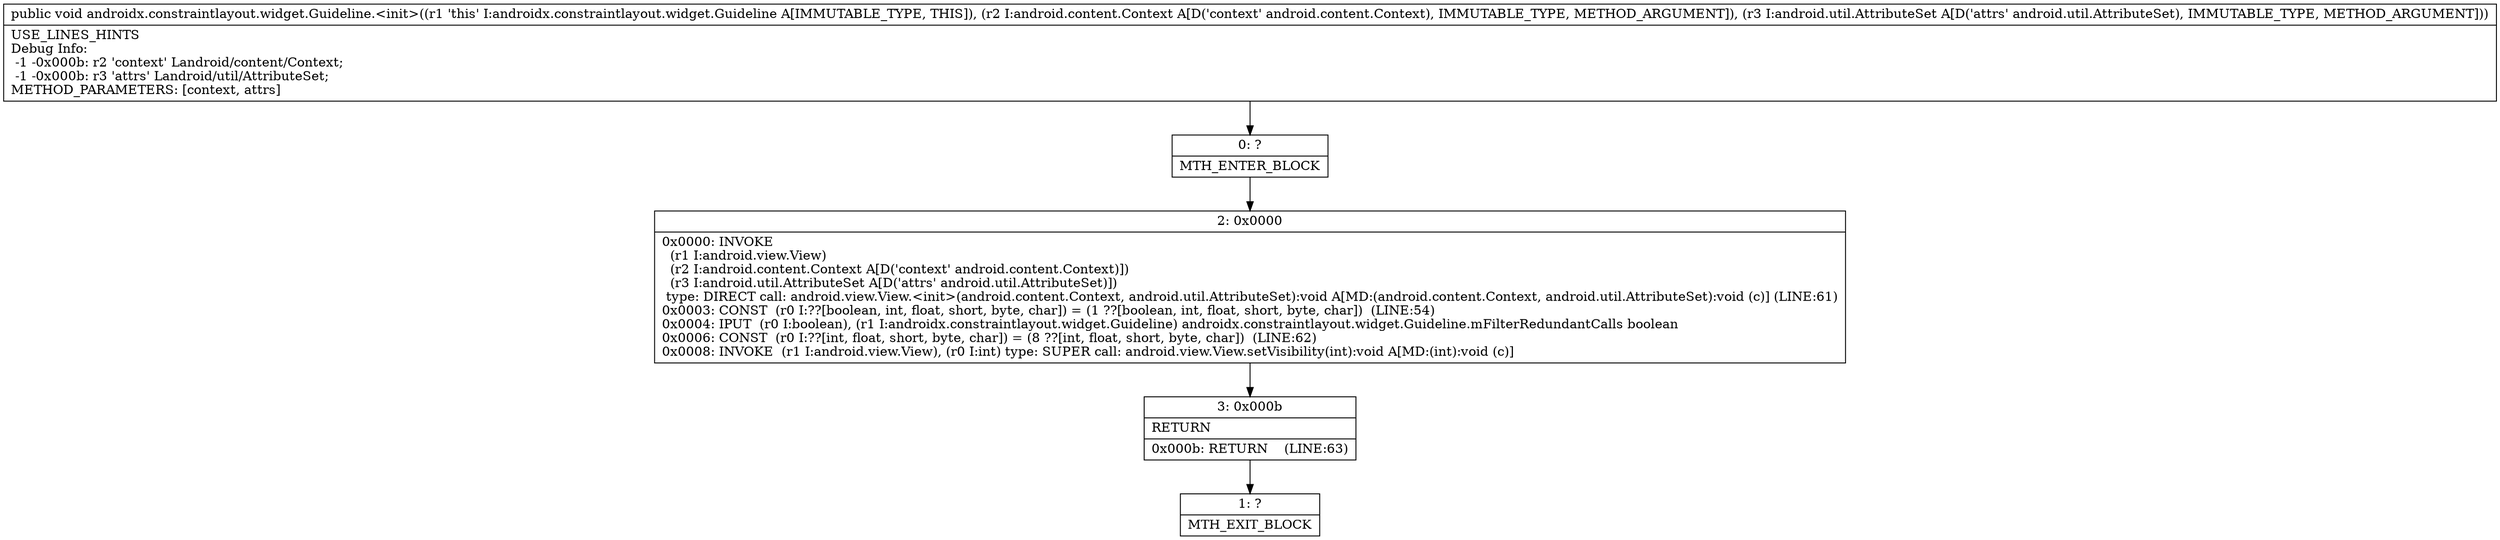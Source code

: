 digraph "CFG forandroidx.constraintlayout.widget.Guideline.\<init\>(Landroid\/content\/Context;Landroid\/util\/AttributeSet;)V" {
Node_0 [shape=record,label="{0\:\ ?|MTH_ENTER_BLOCK\l}"];
Node_2 [shape=record,label="{2\:\ 0x0000|0x0000: INVOKE  \l  (r1 I:android.view.View)\l  (r2 I:android.content.Context A[D('context' android.content.Context)])\l  (r3 I:android.util.AttributeSet A[D('attrs' android.util.AttributeSet)])\l type: DIRECT call: android.view.View.\<init\>(android.content.Context, android.util.AttributeSet):void A[MD:(android.content.Context, android.util.AttributeSet):void (c)] (LINE:61)\l0x0003: CONST  (r0 I:??[boolean, int, float, short, byte, char]) = (1 ??[boolean, int, float, short, byte, char])  (LINE:54)\l0x0004: IPUT  (r0 I:boolean), (r1 I:androidx.constraintlayout.widget.Guideline) androidx.constraintlayout.widget.Guideline.mFilterRedundantCalls boolean \l0x0006: CONST  (r0 I:??[int, float, short, byte, char]) = (8 ??[int, float, short, byte, char])  (LINE:62)\l0x0008: INVOKE  (r1 I:android.view.View), (r0 I:int) type: SUPER call: android.view.View.setVisibility(int):void A[MD:(int):void (c)]\l}"];
Node_3 [shape=record,label="{3\:\ 0x000b|RETURN\l|0x000b: RETURN    (LINE:63)\l}"];
Node_1 [shape=record,label="{1\:\ ?|MTH_EXIT_BLOCK\l}"];
MethodNode[shape=record,label="{public void androidx.constraintlayout.widget.Guideline.\<init\>((r1 'this' I:androidx.constraintlayout.widget.Guideline A[IMMUTABLE_TYPE, THIS]), (r2 I:android.content.Context A[D('context' android.content.Context), IMMUTABLE_TYPE, METHOD_ARGUMENT]), (r3 I:android.util.AttributeSet A[D('attrs' android.util.AttributeSet), IMMUTABLE_TYPE, METHOD_ARGUMENT]))  | USE_LINES_HINTS\lDebug Info:\l  \-1 \-0x000b: r2 'context' Landroid\/content\/Context;\l  \-1 \-0x000b: r3 'attrs' Landroid\/util\/AttributeSet;\lMETHOD_PARAMETERS: [context, attrs]\l}"];
MethodNode -> Node_0;Node_0 -> Node_2;
Node_2 -> Node_3;
Node_3 -> Node_1;
}

